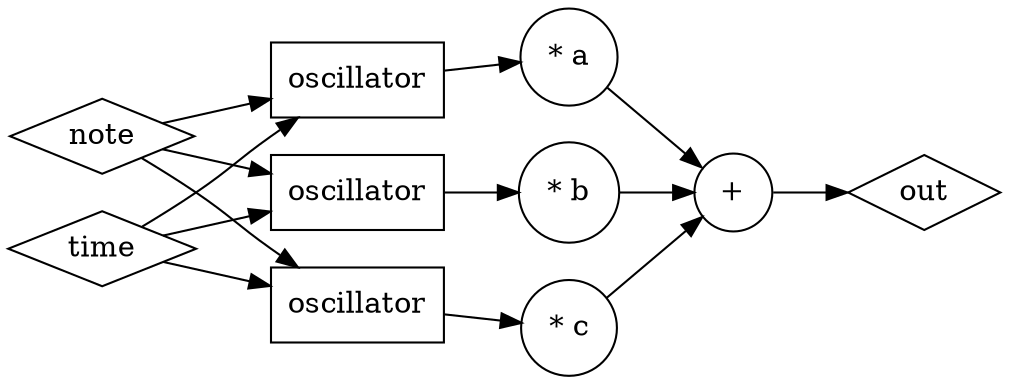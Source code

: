 digraph G {
	fontname = "Bitstream Vera Sans"
		fontsize = 8
		rankdir = LR
		node [
		shape = "rectangle"
		]
		edge [
		]

		note [shape = "diamond"]
		time [shape = "diamond"]

		osc1 [label = "oscillator"]
		osc2 [label = "oscillator"]
		osc3 [label = "oscillator"]

		mul1 [label = "* a", shape="circle"]
		mul2 [label = "* b", shape="circle"]
		mul3 [label = "* c", shape="circle"]

		sum [label = "+", shape = "circle"]
		out [shape = "diamond"]

		note -> osc1 -> mul1 -> sum
		time -> osc1

		note -> osc2 -> mul2 -> sum
		time -> osc2

		note -> osc3 -> mul3 -> sum
		time -> osc3

		sum -> out
}
